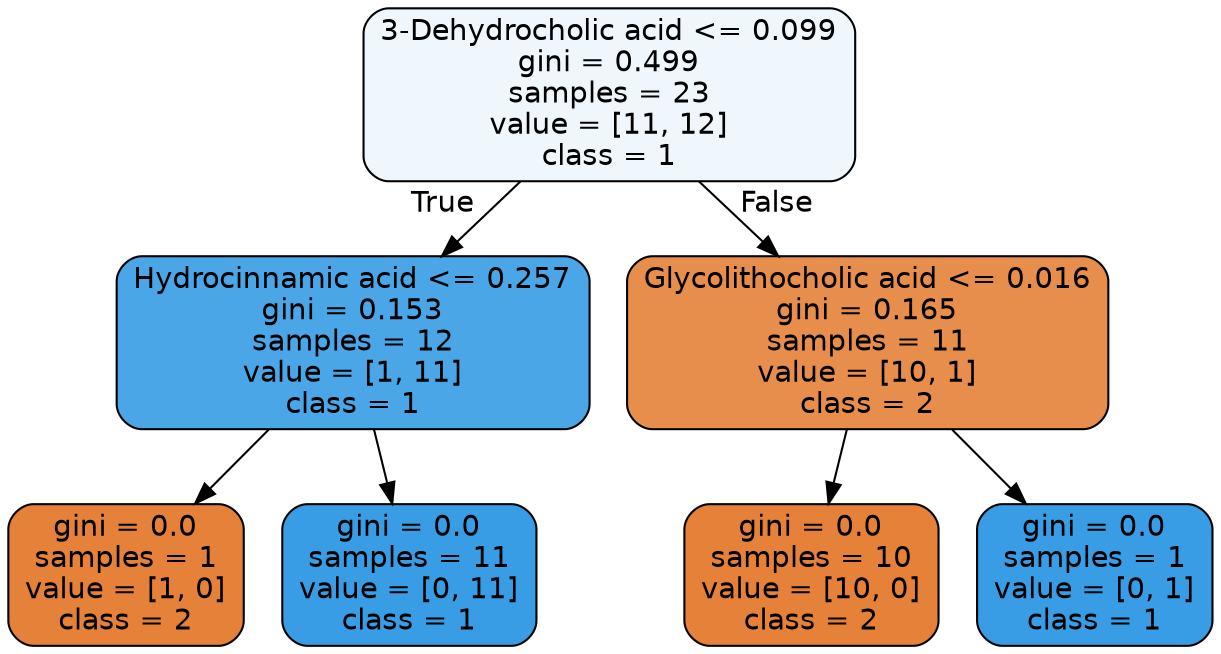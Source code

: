 digraph Tree {
node [shape=box, style="filled, rounded", color="black", fontname=helvetica] ;
edge [fontname=helvetica] ;
0 [label="3-Dehydrocholic acid <= 0.099\ngini = 0.499\nsamples = 23\nvalue = [11, 12]\nclass = 1", fillcolor="#eff7fd"] ;
1 [label="Hydrocinnamic acid <= 0.257\ngini = 0.153\nsamples = 12\nvalue = [1, 11]\nclass = 1", fillcolor="#4ba6e7"] ;
0 -> 1 [labeldistance=2.5, labelangle=45, headlabel="True"] ;
2 [label="gini = 0.0\nsamples = 1\nvalue = [1, 0]\nclass = 2", fillcolor="#e58139"] ;
1 -> 2 ;
3 [label="gini = 0.0\nsamples = 11\nvalue = [0, 11]\nclass = 1", fillcolor="#399de5"] ;
1 -> 3 ;
4 [label="Glycolithocholic acid <= 0.016\ngini = 0.165\nsamples = 11\nvalue = [10, 1]\nclass = 2", fillcolor="#e88e4d"] ;
0 -> 4 [labeldistance=2.5, labelangle=-45, headlabel="False"] ;
5 [label="gini = 0.0\nsamples = 10\nvalue = [10, 0]\nclass = 2", fillcolor="#e58139"] ;
4 -> 5 ;
6 [label="gini = 0.0\nsamples = 1\nvalue = [0, 1]\nclass = 1", fillcolor="#399de5"] ;
4 -> 6 ;
}
